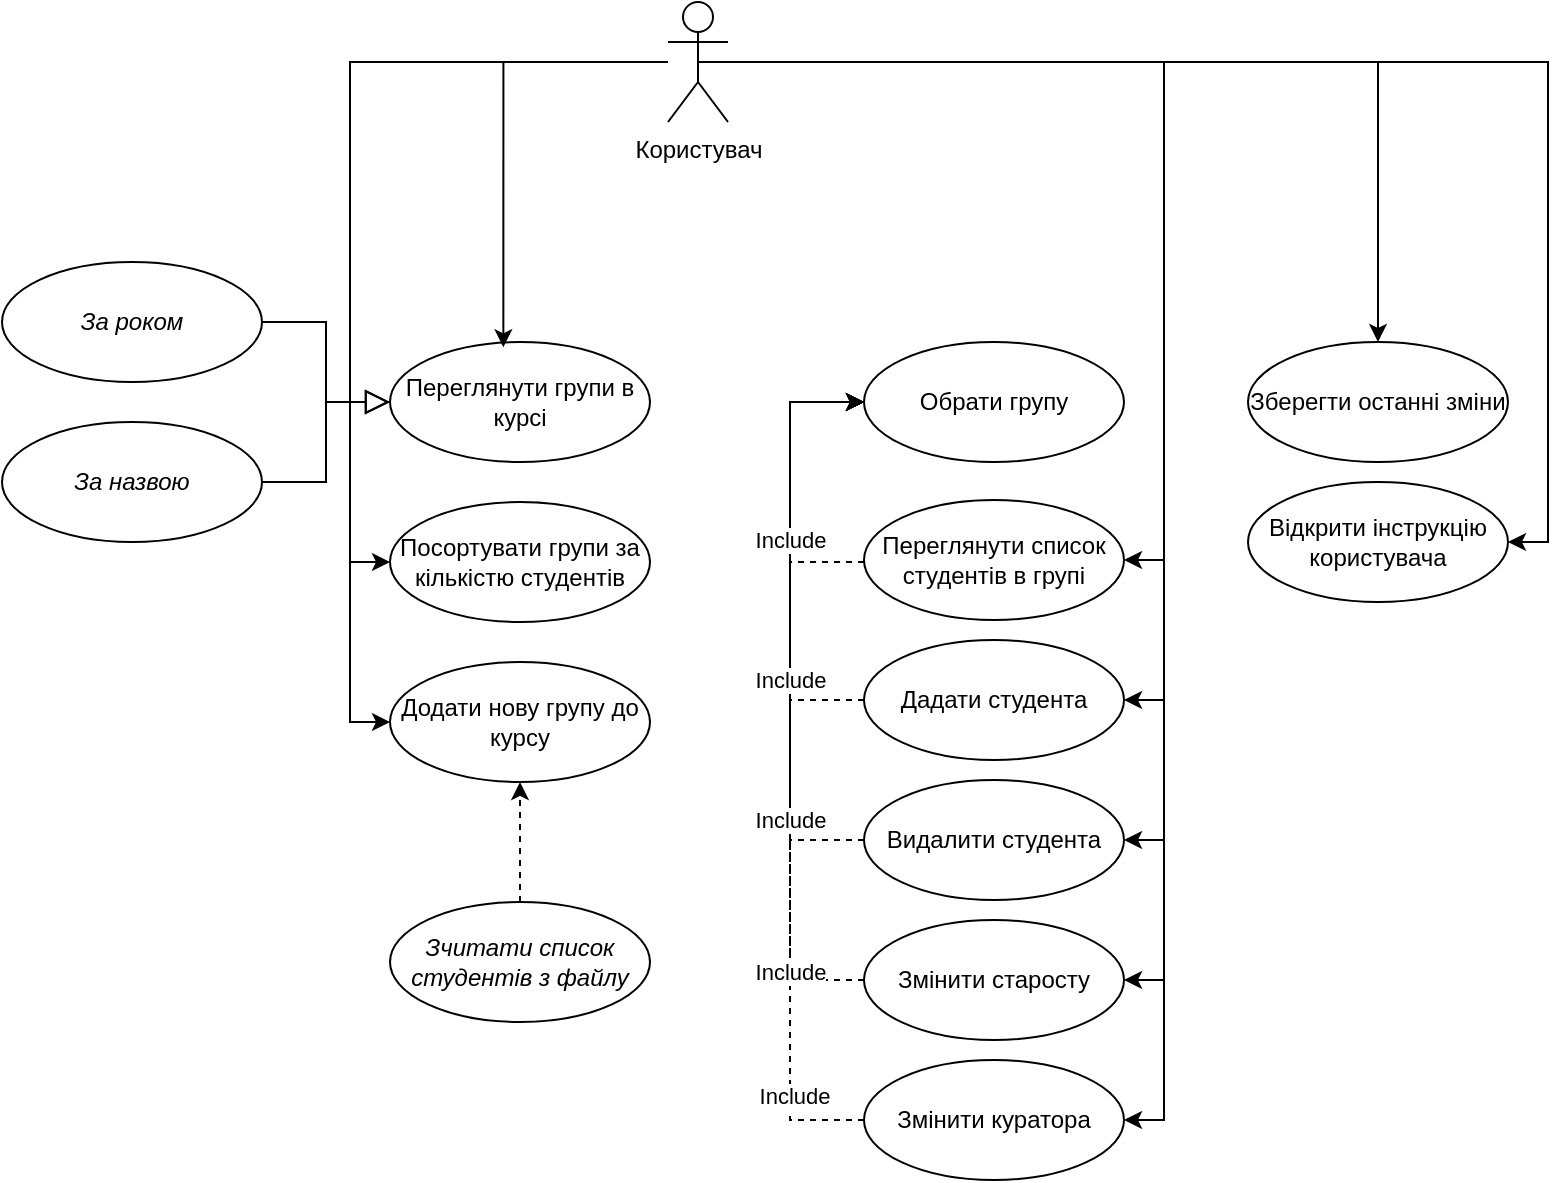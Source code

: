<mxfile version="22.1.3" type="github">
  <diagram name="Сторінка-1" id="VwI4W98Nvbx0bP5Z6B8s">
    <mxGraphModel dx="3000" dy="1591" grid="1" gridSize="10" guides="1" tooltips="1" connect="1" arrows="1" fold="1" page="1" pageScale="1" pageWidth="827" pageHeight="1169" math="0" shadow="0">
      <root>
        <mxCell id="0" />
        <mxCell id="1" parent="0" />
        <mxCell id="qdz7CaBH2GtUTGs7qD9A-12" style="edgeStyle=orthogonalEdgeStyle;rounded=0;orthogonalLoop=1;jettySize=auto;html=1;entryX=0;entryY=0.5;entryDx=0;entryDy=0;" parent="1" source="IJKT-Kv0TAyxdW4STO9X-1" target="qdz7CaBH2GtUTGs7qD9A-1" edge="1">
          <mxGeometry relative="1" as="geometry" />
        </mxCell>
        <mxCell id="qdz7CaBH2GtUTGs7qD9A-14" style="edgeStyle=orthogonalEdgeStyle;rounded=0;orthogonalLoop=1;jettySize=auto;html=1;entryX=1;entryY=0.5;entryDx=0;entryDy=0;" parent="1" source="IJKT-Kv0TAyxdW4STO9X-1" target="qdz7CaBH2GtUTGs7qD9A-7" edge="1">
          <mxGeometry relative="1" as="geometry" />
        </mxCell>
        <mxCell id="qdz7CaBH2GtUTGs7qD9A-15" style="edgeStyle=orthogonalEdgeStyle;rounded=0;orthogonalLoop=1;jettySize=auto;html=1;entryX=1;entryY=0.5;entryDx=0;entryDy=0;" parent="1" source="IJKT-Kv0TAyxdW4STO9X-1" target="qdz7CaBH2GtUTGs7qD9A-9" edge="1">
          <mxGeometry relative="1" as="geometry" />
        </mxCell>
        <mxCell id="qdz7CaBH2GtUTGs7qD9A-16" style="edgeStyle=orthogonalEdgeStyle;rounded=0;orthogonalLoop=1;jettySize=auto;html=1;entryX=1;entryY=0.5;entryDx=0;entryDy=0;" parent="1" source="IJKT-Kv0TAyxdW4STO9X-1" target="qdz7CaBH2GtUTGs7qD9A-5" edge="1">
          <mxGeometry relative="1" as="geometry" />
        </mxCell>
        <mxCell id="qdz7CaBH2GtUTGs7qD9A-18" style="edgeStyle=orthogonalEdgeStyle;rounded=0;orthogonalLoop=1;jettySize=auto;html=1;entryX=0;entryY=0.5;entryDx=0;entryDy=0;" parent="1" source="IJKT-Kv0TAyxdW4STO9X-1" target="qdz7CaBH2GtUTGs7qD9A-17" edge="1">
          <mxGeometry relative="1" as="geometry" />
        </mxCell>
        <mxCell id="zWRWqqcESTbCeFkunvO_-5" style="edgeStyle=orthogonalEdgeStyle;rounded=0;orthogonalLoop=1;jettySize=auto;html=1;exitX=0.5;exitY=0.5;exitDx=0;exitDy=0;exitPerimeter=0;entryX=0.5;entryY=0;entryDx=0;entryDy=0;" edge="1" parent="1" source="IJKT-Kv0TAyxdW4STO9X-1" target="zWRWqqcESTbCeFkunvO_-1">
          <mxGeometry relative="1" as="geometry" />
        </mxCell>
        <mxCell id="zWRWqqcESTbCeFkunvO_-11" value="" style="edgeStyle=orthogonalEdgeStyle;rounded=0;orthogonalLoop=1;jettySize=auto;html=1;entryX=1;entryY=0.5;entryDx=0;entryDy=0;" edge="1" parent="1" source="IJKT-Kv0TAyxdW4STO9X-1" target="qdz7CaBH2GtUTGs7qD9A-8">
          <mxGeometry relative="1" as="geometry" />
        </mxCell>
        <mxCell id="zWRWqqcESTbCeFkunvO_-12" style="edgeStyle=orthogonalEdgeStyle;rounded=0;orthogonalLoop=1;jettySize=auto;html=1;entryX=1;entryY=0.5;entryDx=0;entryDy=0;" edge="1" parent="1" source="IJKT-Kv0TAyxdW4STO9X-1" target="qdz7CaBH2GtUTGs7qD9A-6">
          <mxGeometry relative="1" as="geometry" />
        </mxCell>
        <mxCell id="IJKT-Kv0TAyxdW4STO9X-1" value="Користувач" style="shape=umlActor;verticalLabelPosition=bottom;verticalAlign=top;html=1;outlineConnect=0;" parent="1" vertex="1">
          <mxGeometry x="399" y="170" width="30" height="60" as="geometry" />
        </mxCell>
        <mxCell id="qdz7CaBH2GtUTGs7qD9A-1" value="Посортувати групи за кількістю студентів" style="ellipse;whiteSpace=wrap;html=1;" parent="1" vertex="1">
          <mxGeometry x="260" y="420" width="130" height="60" as="geometry" />
        </mxCell>
        <mxCell id="qdz7CaBH2GtUTGs7qD9A-3" value="Переглянути групи в курсі" style="ellipse;whiteSpace=wrap;html=1;aspect=fixed;" parent="1" vertex="1">
          <mxGeometry x="260" y="340" width="130" height="60" as="geometry" />
        </mxCell>
        <mxCell id="zWRWqqcESTbCeFkunvO_-27" style="edgeStyle=orthogonalEdgeStyle;rounded=0;orthogonalLoop=1;jettySize=auto;html=1;dashed=1;" edge="1" parent="1" source="qdz7CaBH2GtUTGs7qD9A-5" target="zWRWqqcESTbCeFkunvO_-20">
          <mxGeometry relative="1" as="geometry">
            <Array as="points">
              <mxPoint x="460" y="729" />
              <mxPoint x="460" y="370" />
            </Array>
          </mxGeometry>
        </mxCell>
        <mxCell id="zWRWqqcESTbCeFkunvO_-29" value="Include" style="edgeLabel;html=1;align=center;verticalAlign=middle;resizable=0;points=[];" vertex="1" connectable="0" parent="zWRWqqcESTbCeFkunvO_-27">
          <mxGeometry x="-0.769" y="-2" relative="1" as="geometry">
            <mxPoint y="1" as="offset" />
          </mxGeometry>
        </mxCell>
        <mxCell id="qdz7CaBH2GtUTGs7qD9A-5" value="Змінити куратора" style="ellipse;whiteSpace=wrap;html=1;" parent="1" vertex="1">
          <mxGeometry x="497" y="699" width="130" height="60" as="geometry" />
        </mxCell>
        <mxCell id="zWRWqqcESTbCeFkunvO_-24" style="edgeStyle=orthogonalEdgeStyle;rounded=0;orthogonalLoop=1;jettySize=auto;html=1;entryX=0;entryY=0.5;entryDx=0;entryDy=0;dashed=1;" edge="1" parent="1" source="qdz7CaBH2GtUTGs7qD9A-6" target="zWRWqqcESTbCeFkunvO_-20">
          <mxGeometry relative="1" as="geometry">
            <Array as="points">
              <mxPoint x="460" y="519" />
              <mxPoint x="460" y="370" />
            </Array>
          </mxGeometry>
        </mxCell>
        <mxCell id="qdz7CaBH2GtUTGs7qD9A-6" value="Дадати студента" style="ellipse;whiteSpace=wrap;html=1;" parent="1" vertex="1">
          <mxGeometry x="497" y="489" width="130" height="60" as="geometry" />
        </mxCell>
        <mxCell id="zWRWqqcESTbCeFkunvO_-25" style="edgeStyle=orthogonalEdgeStyle;rounded=0;orthogonalLoop=1;jettySize=auto;html=1;entryX=0;entryY=0.5;entryDx=0;entryDy=0;dashed=1;" edge="1" parent="1" source="qdz7CaBH2GtUTGs7qD9A-7" target="zWRWqqcESTbCeFkunvO_-20">
          <mxGeometry relative="1" as="geometry">
            <Array as="points">
              <mxPoint x="460" y="589" />
              <mxPoint x="460" y="370" />
            </Array>
          </mxGeometry>
        </mxCell>
        <mxCell id="qdz7CaBH2GtUTGs7qD9A-7" value="Видалити студента" style="ellipse;whiteSpace=wrap;html=1;" parent="1" vertex="1">
          <mxGeometry x="497" y="559" width="130" height="60" as="geometry" />
        </mxCell>
        <mxCell id="zWRWqqcESTbCeFkunvO_-21" style="edgeStyle=orthogonalEdgeStyle;rounded=0;orthogonalLoop=1;jettySize=auto;html=1;entryX=0;entryY=0.5;entryDx=0;entryDy=0;dashed=1;" edge="1" parent="1" source="qdz7CaBH2GtUTGs7qD9A-8" target="zWRWqqcESTbCeFkunvO_-20">
          <mxGeometry relative="1" as="geometry">
            <Array as="points">
              <mxPoint x="460" y="450" />
              <mxPoint x="460" y="370" />
            </Array>
          </mxGeometry>
        </mxCell>
        <mxCell id="qdz7CaBH2GtUTGs7qD9A-8" value="Переглянути список студентів в групі" style="ellipse;whiteSpace=wrap;html=1;" parent="1" vertex="1">
          <mxGeometry x="497" y="419" width="130" height="60" as="geometry" />
        </mxCell>
        <mxCell id="zWRWqqcESTbCeFkunvO_-26" style="edgeStyle=orthogonalEdgeStyle;rounded=0;orthogonalLoop=1;jettySize=auto;html=1;entryX=0;entryY=0.5;entryDx=0;entryDy=0;dashed=1;" edge="1" parent="1" source="qdz7CaBH2GtUTGs7qD9A-9" target="zWRWqqcESTbCeFkunvO_-20">
          <mxGeometry relative="1" as="geometry">
            <Array as="points">
              <mxPoint x="460" y="659" />
              <mxPoint x="460" y="370" />
            </Array>
          </mxGeometry>
        </mxCell>
        <mxCell id="zWRWqqcESTbCeFkunvO_-30" value="Include" style="edgeLabel;html=1;align=center;verticalAlign=middle;resizable=0;points=[];" vertex="1" connectable="0" parent="zWRWqqcESTbCeFkunvO_-26">
          <mxGeometry x="-0.771" relative="1" as="geometry">
            <mxPoint as="offset" />
          </mxGeometry>
        </mxCell>
        <mxCell id="zWRWqqcESTbCeFkunvO_-31" value="Include" style="edgeLabel;html=1;align=center;verticalAlign=middle;resizable=0;points=[];" vertex="1" connectable="0" parent="zWRWqqcESTbCeFkunvO_-26">
          <mxGeometry x="-0.354" relative="1" as="geometry">
            <mxPoint as="offset" />
          </mxGeometry>
        </mxCell>
        <mxCell id="zWRWqqcESTbCeFkunvO_-32" value="Include" style="edgeLabel;html=1;align=center;verticalAlign=middle;resizable=0;points=[];" vertex="1" connectable="0" parent="zWRWqqcESTbCeFkunvO_-26">
          <mxGeometry x="0.033" relative="1" as="geometry">
            <mxPoint as="offset" />
          </mxGeometry>
        </mxCell>
        <mxCell id="zWRWqqcESTbCeFkunvO_-33" value="Include" style="edgeLabel;html=1;align=center;verticalAlign=middle;resizable=0;points=[];" vertex="1" connectable="0" parent="zWRWqqcESTbCeFkunvO_-26">
          <mxGeometry x="0.416" y="2" relative="1" as="geometry">
            <mxPoint x="2" as="offset" />
          </mxGeometry>
        </mxCell>
        <mxCell id="qdz7CaBH2GtUTGs7qD9A-9" value="Змінити старосту" style="ellipse;whiteSpace=wrap;html=1;" parent="1" vertex="1">
          <mxGeometry x="497" y="629" width="130" height="60" as="geometry" />
        </mxCell>
        <mxCell id="qdz7CaBH2GtUTGs7qD9A-10" style="edgeStyle=orthogonalEdgeStyle;rounded=0;orthogonalLoop=1;jettySize=auto;html=1;entryX=0.436;entryY=0.044;entryDx=0;entryDy=0;entryPerimeter=0;" parent="1" source="IJKT-Kv0TAyxdW4STO9X-1" target="qdz7CaBH2GtUTGs7qD9A-3" edge="1">
          <mxGeometry relative="1" as="geometry" />
        </mxCell>
        <mxCell id="qdz7CaBH2GtUTGs7qD9A-17" value="Додати нову групу до курсу" style="ellipse;whiteSpace=wrap;html=1;" parent="1" vertex="1">
          <mxGeometry x="260" y="500" width="130" height="60" as="geometry" />
        </mxCell>
        <mxCell id="zWRWqqcESTbCeFkunvO_-1" value="Зберегти останні зміни" style="ellipse;whiteSpace=wrap;html=1;" vertex="1" parent="1">
          <mxGeometry x="689" y="340" width="130" height="60" as="geometry" />
        </mxCell>
        <mxCell id="zWRWqqcESTbCeFkunvO_-2" value="Відкрити інструкцію користувача" style="ellipse;whiteSpace=wrap;html=1;" vertex="1" parent="1">
          <mxGeometry x="689" y="410" width="130" height="60" as="geometry" />
        </mxCell>
        <mxCell id="zWRWqqcESTbCeFkunvO_-6" style="edgeStyle=orthogonalEdgeStyle;rounded=0;orthogonalLoop=1;jettySize=auto;html=1;entryX=1;entryY=0.5;entryDx=0;entryDy=0;" edge="1" parent="1" source="IJKT-Kv0TAyxdW4STO9X-1" target="zWRWqqcESTbCeFkunvO_-2">
          <mxGeometry relative="1" as="geometry" />
        </mxCell>
        <mxCell id="zWRWqqcESTbCeFkunvO_-8" value="" style="edgeStyle=orthogonalEdgeStyle;rounded=0;orthogonalLoop=1;jettySize=auto;html=1;dashed=1;" edge="1" parent="1" source="zWRWqqcESTbCeFkunvO_-7" target="qdz7CaBH2GtUTGs7qD9A-17">
          <mxGeometry relative="1" as="geometry" />
        </mxCell>
        <mxCell id="zWRWqqcESTbCeFkunvO_-7" value="&lt;i&gt;Зчитати список студентів з файлу&lt;/i&gt;" style="ellipse;whiteSpace=wrap;html=1;" vertex="1" parent="1">
          <mxGeometry x="260" y="620" width="130" height="60" as="geometry" />
        </mxCell>
        <mxCell id="zWRWqqcESTbCeFkunvO_-17" style="edgeStyle=orthogonalEdgeStyle;rounded=0;orthogonalLoop=1;jettySize=auto;html=1;entryX=0;entryY=0.5;entryDx=0;entryDy=0;endArrow=block;endFill=0;endSize=10;" edge="1" parent="1" source="zWRWqqcESTbCeFkunvO_-13" target="qdz7CaBH2GtUTGs7qD9A-3">
          <mxGeometry relative="1" as="geometry" />
        </mxCell>
        <mxCell id="zWRWqqcESTbCeFkunvO_-13" value="&lt;i&gt;За роком&lt;/i&gt;" style="ellipse;whiteSpace=wrap;html=1;aspect=fixed;" vertex="1" parent="1">
          <mxGeometry x="66" y="300" width="130" height="60" as="geometry" />
        </mxCell>
        <mxCell id="zWRWqqcESTbCeFkunvO_-18" style="edgeStyle=orthogonalEdgeStyle;rounded=0;orthogonalLoop=1;jettySize=auto;html=1;endArrow=block;endFill=0;endSize=10;" edge="1" parent="1" source="zWRWqqcESTbCeFkunvO_-14" target="qdz7CaBH2GtUTGs7qD9A-3">
          <mxGeometry relative="1" as="geometry" />
        </mxCell>
        <mxCell id="zWRWqqcESTbCeFkunvO_-14" value="&lt;i&gt;За назвою&lt;/i&gt;" style="ellipse;whiteSpace=wrap;html=1;aspect=fixed;" vertex="1" parent="1">
          <mxGeometry x="66" y="380" width="130" height="60" as="geometry" />
        </mxCell>
        <mxCell id="zWRWqqcESTbCeFkunvO_-20" value="Обрати групу" style="ellipse;whiteSpace=wrap;html=1;" vertex="1" parent="1">
          <mxGeometry x="497" y="340" width="130" height="60" as="geometry" />
        </mxCell>
      </root>
    </mxGraphModel>
  </diagram>
</mxfile>
